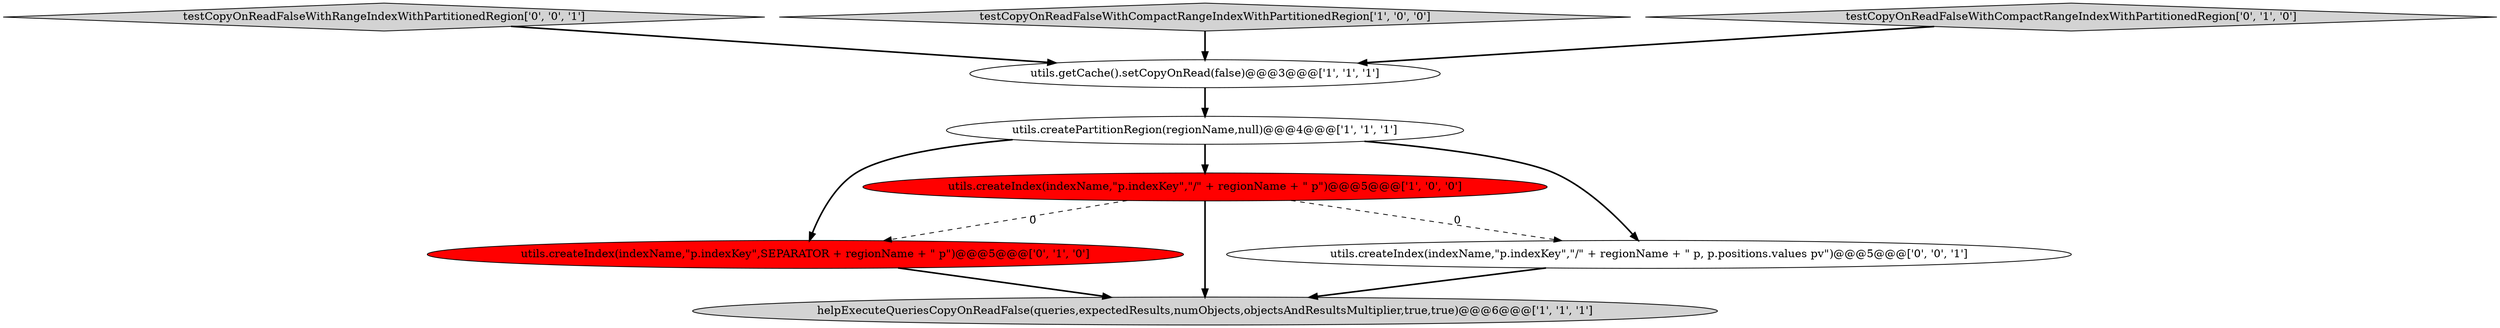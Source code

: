 digraph {
3 [style = filled, label = "helpExecuteQueriesCopyOnReadFalse(queries,expectedResults,numObjects,objectsAndResultsMultiplier,true,true)@@@6@@@['1', '1', '1']", fillcolor = lightgray, shape = ellipse image = "AAA0AAABBB1BBB"];
6 [style = filled, label = "utils.createIndex(indexName,\"p.indexKey\",SEPARATOR + regionName + \" p\")@@@5@@@['0', '1', '0']", fillcolor = red, shape = ellipse image = "AAA1AAABBB2BBB"];
1 [style = filled, label = "utils.createIndex(indexName,\"p.indexKey\",\"/\" + regionName + \" p\")@@@5@@@['1', '0', '0']", fillcolor = red, shape = ellipse image = "AAA1AAABBB1BBB"];
8 [style = filled, label = "testCopyOnReadFalseWithRangeIndexWithPartitionedRegion['0', '0', '1']", fillcolor = lightgray, shape = diamond image = "AAA0AAABBB3BBB"];
0 [style = filled, label = "utils.getCache().setCopyOnRead(false)@@@3@@@['1', '1', '1']", fillcolor = white, shape = ellipse image = "AAA0AAABBB1BBB"];
2 [style = filled, label = "utils.createPartitionRegion(regionName,null)@@@4@@@['1', '1', '1']", fillcolor = white, shape = ellipse image = "AAA0AAABBB1BBB"];
4 [style = filled, label = "testCopyOnReadFalseWithCompactRangeIndexWithPartitionedRegion['1', '0', '0']", fillcolor = lightgray, shape = diamond image = "AAA0AAABBB1BBB"];
5 [style = filled, label = "testCopyOnReadFalseWithCompactRangeIndexWithPartitionedRegion['0', '1', '0']", fillcolor = lightgray, shape = diamond image = "AAA0AAABBB2BBB"];
7 [style = filled, label = "utils.createIndex(indexName,\"p.indexKey\",\"/\" + regionName + \" p, p.positions.values pv\")@@@5@@@['0', '0', '1']", fillcolor = white, shape = ellipse image = "AAA0AAABBB3BBB"];
1->3 [style = bold, label=""];
8->0 [style = bold, label=""];
6->3 [style = bold, label=""];
2->7 [style = bold, label=""];
1->7 [style = dashed, label="0"];
5->0 [style = bold, label=""];
1->6 [style = dashed, label="0"];
2->6 [style = bold, label=""];
2->1 [style = bold, label=""];
7->3 [style = bold, label=""];
4->0 [style = bold, label=""];
0->2 [style = bold, label=""];
}
